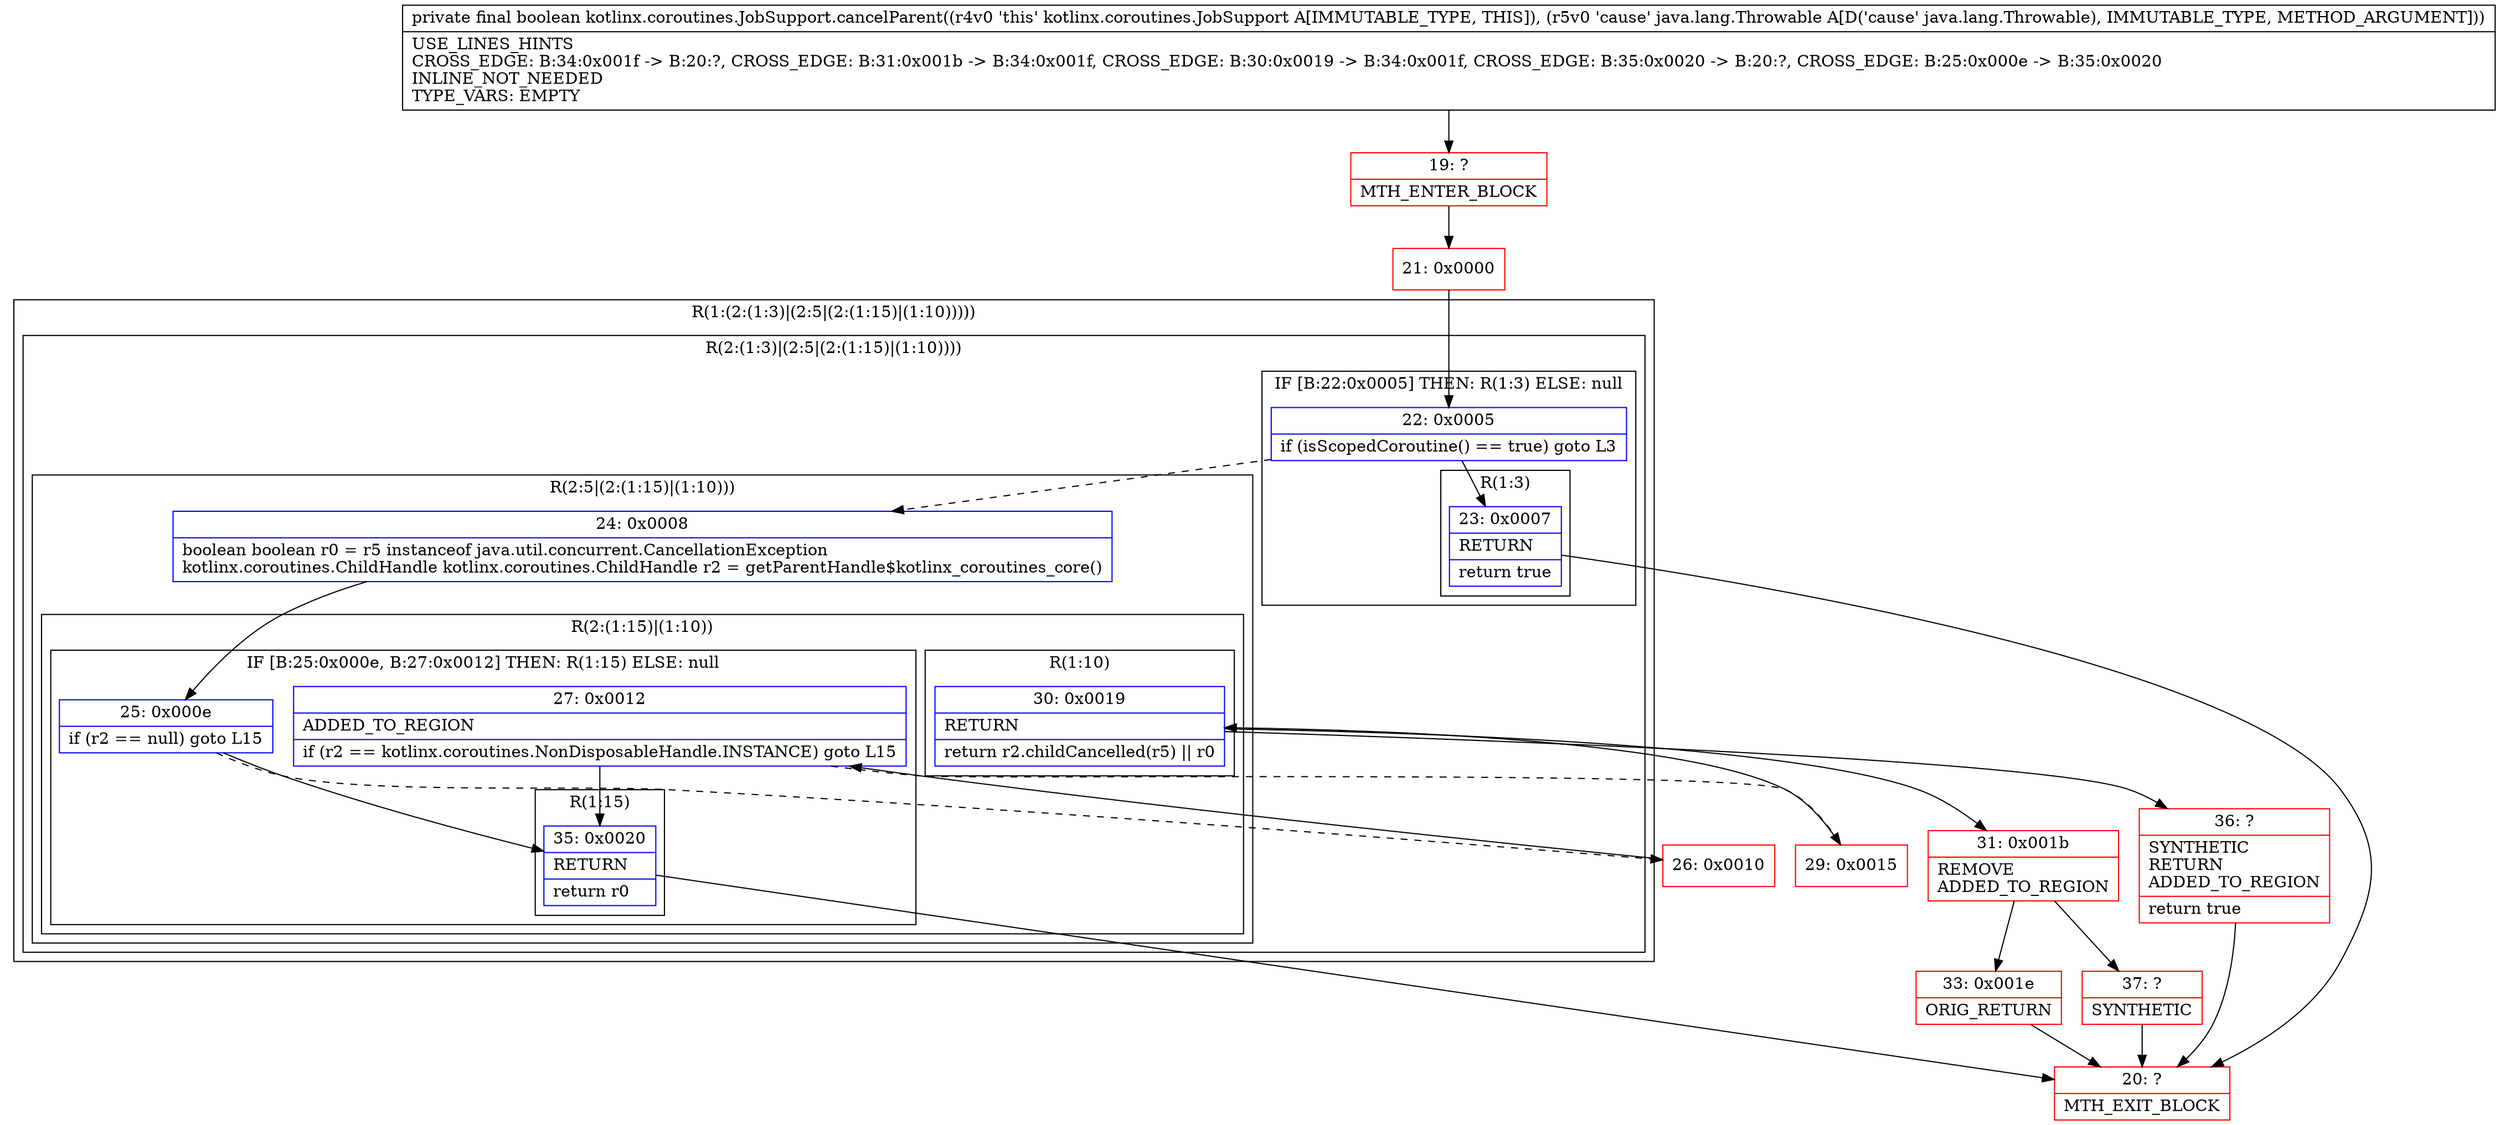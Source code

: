 digraph "CFG forkotlinx.coroutines.JobSupport.cancelParent(Ljava\/lang\/Throwable;)Z" {
subgraph cluster_Region_1965073616 {
label = "R(1:(2:(1:3)|(2:5|(2:(1:15)|(1:10)))))";
node [shape=record,color=blue];
subgraph cluster_Region_796632045 {
label = "R(2:(1:3)|(2:5|(2:(1:15)|(1:10))))";
node [shape=record,color=blue];
subgraph cluster_IfRegion_2045418041 {
label = "IF [B:22:0x0005] THEN: R(1:3) ELSE: null";
node [shape=record,color=blue];
Node_22 [shape=record,label="{22\:\ 0x0005|if (isScopedCoroutine() == true) goto L3\l}"];
subgraph cluster_Region_2022343445 {
label = "R(1:3)";
node [shape=record,color=blue];
Node_23 [shape=record,label="{23\:\ 0x0007|RETURN\l|return true\l}"];
}
}
subgraph cluster_Region_539047457 {
label = "R(2:5|(2:(1:15)|(1:10)))";
node [shape=record,color=blue];
Node_24 [shape=record,label="{24\:\ 0x0008|boolean boolean r0 = r5 instanceof java.util.concurrent.CancellationException\lkotlinx.coroutines.ChildHandle kotlinx.coroutines.ChildHandle r2 = getParentHandle$kotlinx_coroutines_core()\l}"];
subgraph cluster_Region_150777584 {
label = "R(2:(1:15)|(1:10))";
node [shape=record,color=blue];
subgraph cluster_IfRegion_1134659863 {
label = "IF [B:25:0x000e, B:27:0x0012] THEN: R(1:15) ELSE: null";
node [shape=record,color=blue];
Node_25 [shape=record,label="{25\:\ 0x000e|if (r2 == null) goto L15\l}"];
Node_27 [shape=record,label="{27\:\ 0x0012|ADDED_TO_REGION\l|if (r2 == kotlinx.coroutines.NonDisposableHandle.INSTANCE) goto L15\l}"];
subgraph cluster_Region_1508944286 {
label = "R(1:15)";
node [shape=record,color=blue];
Node_35 [shape=record,label="{35\:\ 0x0020|RETURN\l|return r0\l}"];
}
}
subgraph cluster_Region_1471187900 {
label = "R(1:10)";
node [shape=record,color=blue];
Node_30 [shape=record,label="{30\:\ 0x0019|RETURN\l|return r2.childCancelled(r5) \|\| r0\l}"];
}
}
}
}
}
Node_19 [shape=record,color=red,label="{19\:\ ?|MTH_ENTER_BLOCK\l}"];
Node_21 [shape=record,color=red,label="{21\:\ 0x0000}"];
Node_20 [shape=record,color=red,label="{20\:\ ?|MTH_EXIT_BLOCK\l}"];
Node_26 [shape=record,color=red,label="{26\:\ 0x0010}"];
Node_29 [shape=record,color=red,label="{29\:\ 0x0015}"];
Node_31 [shape=record,color=red,label="{31\:\ 0x001b|REMOVE\lADDED_TO_REGION\l}"];
Node_33 [shape=record,color=red,label="{33\:\ 0x001e|ORIG_RETURN\l}"];
Node_37 [shape=record,color=red,label="{37\:\ ?|SYNTHETIC\l}"];
Node_36 [shape=record,color=red,label="{36\:\ ?|SYNTHETIC\lRETURN\lADDED_TO_REGION\l|return true\l}"];
MethodNode[shape=record,label="{private final boolean kotlinx.coroutines.JobSupport.cancelParent((r4v0 'this' kotlinx.coroutines.JobSupport A[IMMUTABLE_TYPE, THIS]), (r5v0 'cause' java.lang.Throwable A[D('cause' java.lang.Throwable), IMMUTABLE_TYPE, METHOD_ARGUMENT]))  | USE_LINES_HINTS\lCROSS_EDGE: B:34:0x001f \-\> B:20:?, CROSS_EDGE: B:31:0x001b \-\> B:34:0x001f, CROSS_EDGE: B:30:0x0019 \-\> B:34:0x001f, CROSS_EDGE: B:35:0x0020 \-\> B:20:?, CROSS_EDGE: B:25:0x000e \-\> B:35:0x0020\lINLINE_NOT_NEEDED\lTYPE_VARS: EMPTY\l}"];
MethodNode -> Node_19;Node_22 -> Node_23;
Node_22 -> Node_24[style=dashed];
Node_23 -> Node_20;
Node_24 -> Node_25;
Node_25 -> Node_26[style=dashed];
Node_25 -> Node_35;
Node_27 -> Node_29[style=dashed];
Node_27 -> Node_35;
Node_35 -> Node_20;
Node_30 -> Node_31;
Node_30 -> Node_36;
Node_19 -> Node_21;
Node_21 -> Node_22;
Node_26 -> Node_27;
Node_29 -> Node_30;
Node_31 -> Node_33;
Node_31 -> Node_37;
Node_33 -> Node_20;
Node_37 -> Node_20;
Node_36 -> Node_20;
}

